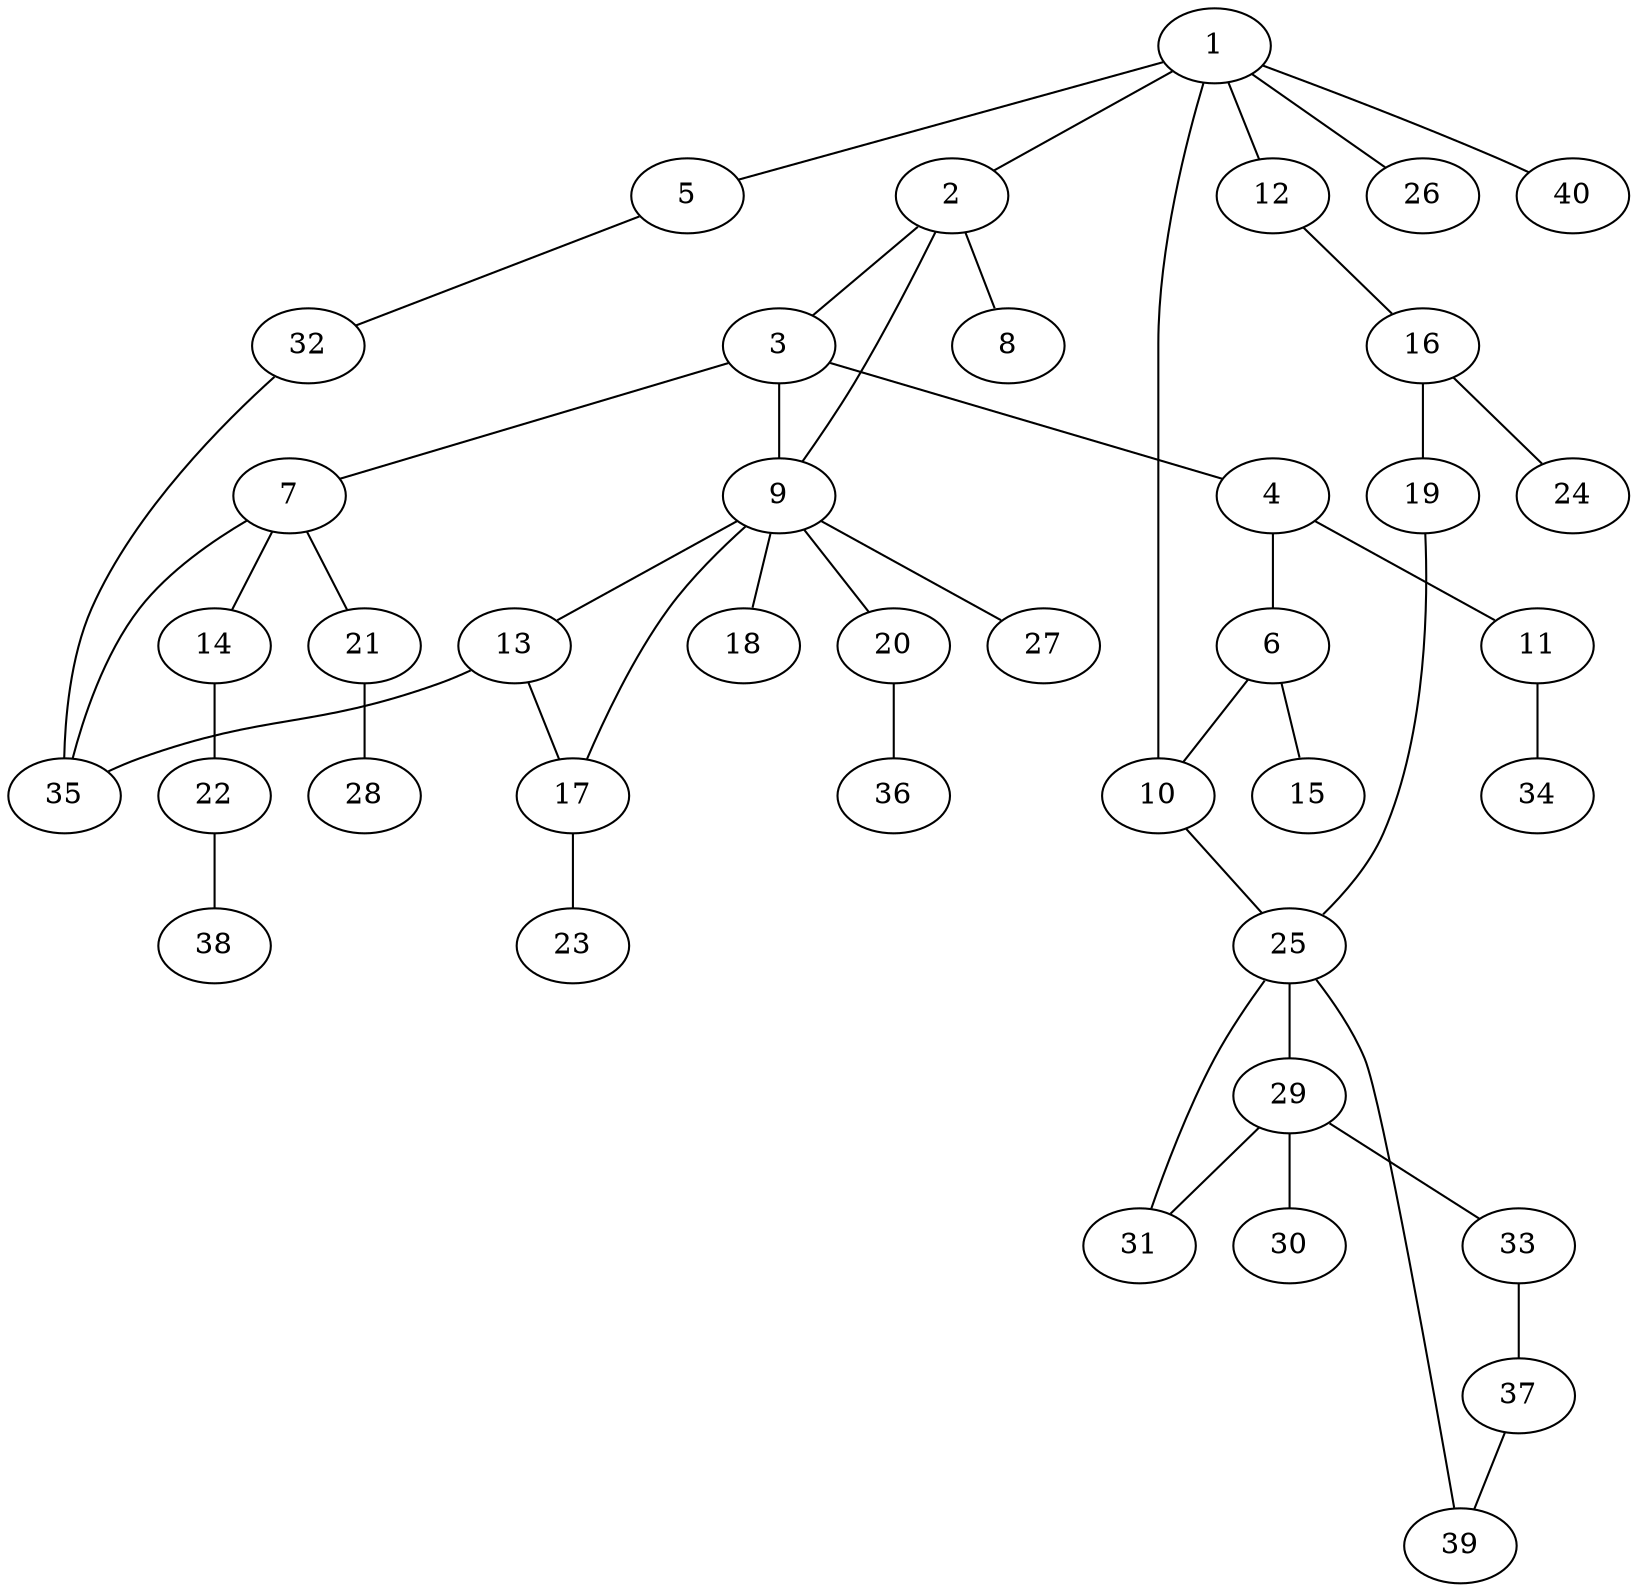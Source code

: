 graph graphname {1--2
1--5
1--10
1--12
1--26
1--40
2--3
2--8
2--9
3--4
3--7
3--9
4--6
4--11
5--32
6--10
6--15
7--14
7--21
7--35
9--13
9--17
9--18
9--20
9--27
10--25
11--34
12--16
13--17
13--35
14--22
16--19
16--24
17--23
19--25
20--36
21--28
22--38
25--29
25--31
25--39
29--30
29--31
29--33
32--35
33--37
37--39
}
